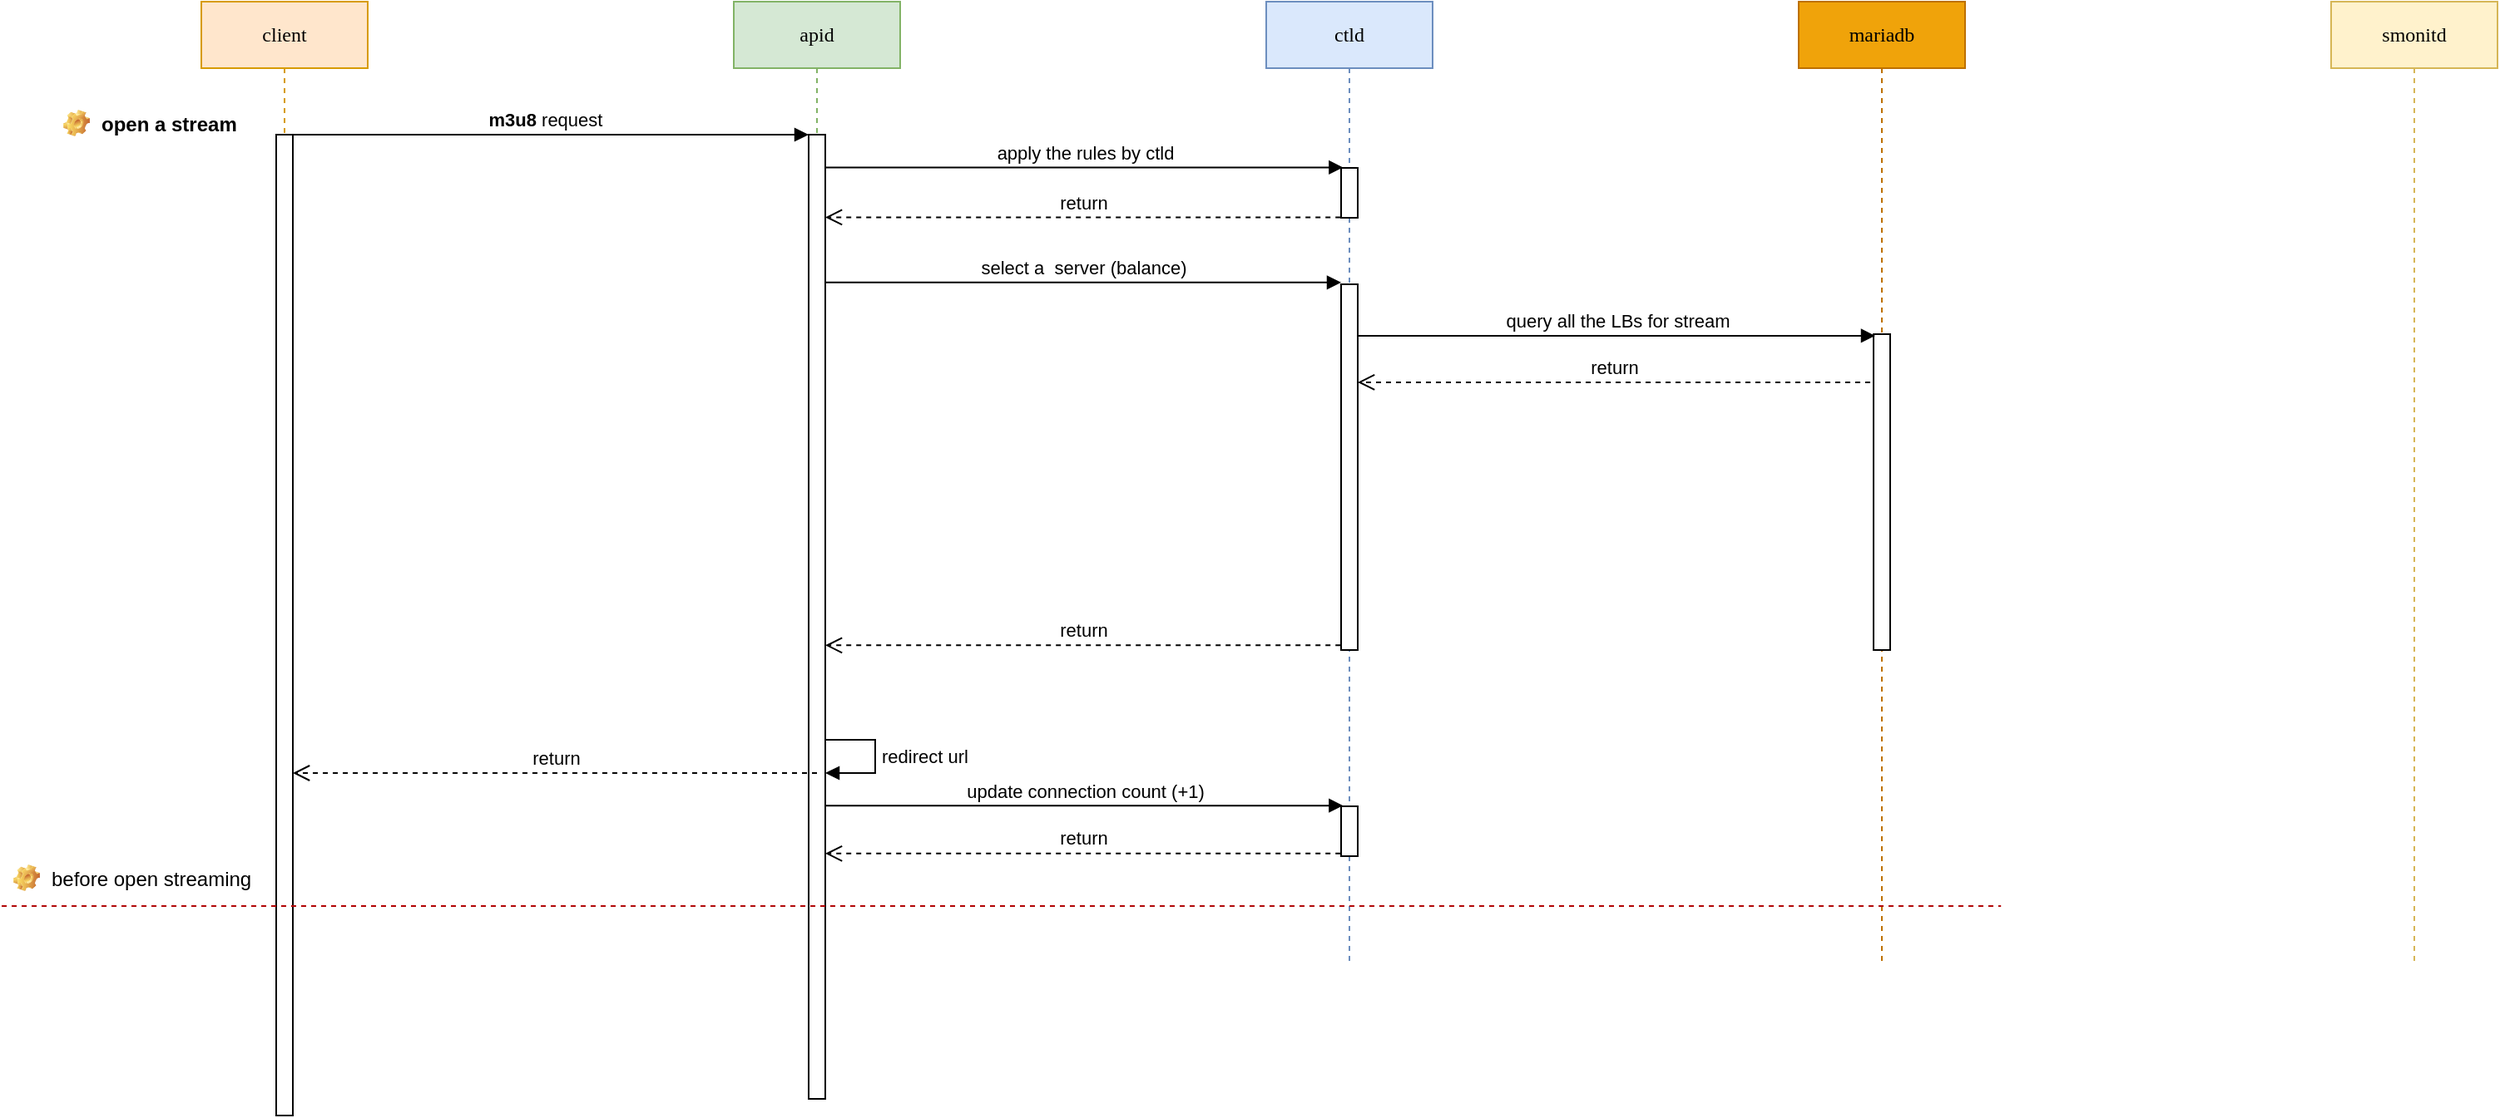 <mxfile version="20.8.5" type="github">
  <diagram name="apid-hls" id="13e1069c-82ec-6db2-03f1-153e76fe0fe0">
    <mxGraphModel dx="2534" dy="840" grid="1" gridSize="10" guides="1" tooltips="1" connect="1" arrows="1" fold="1" page="1" pageScale="1" pageWidth="1100" pageHeight="850" background="none" math="0" shadow="0">
      <root>
        <mxCell id="0" />
        <mxCell id="1" parent="0" />
        <mxCell id="7baba1c4bc27f4b0-2" value="apid" style="shape=umlLifeline;perimeter=lifelinePerimeter;whiteSpace=wrap;html=1;container=1;collapsible=0;recursiveResize=0;outlineConnect=0;rounded=0;shadow=0;comic=0;labelBackgroundColor=none;strokeWidth=1;fontFamily=Verdana;fontSize=12;align=center;fillColor=#d5e8d4;strokeColor=#82b366;" parent="1" vertex="1">
          <mxGeometry x="400" y="80" width="100" height="660" as="geometry" />
        </mxCell>
        <mxCell id="UFAurpjtppyZMZ4vWk6g-6" value="" style="html=1;points=[];perimeter=orthogonalPerimeter;rounded=0;shadow=0;glass=0;sketch=0;strokeColor=default;" parent="7baba1c4bc27f4b0-2" vertex="1">
          <mxGeometry x="45" y="80" width="10" height="580" as="geometry" />
        </mxCell>
        <mxCell id="UFAurpjtppyZMZ4vWk6g-18" value="redirect url" style="edgeStyle=orthogonalEdgeStyle;html=1;align=left;spacingLeft=2;endArrow=block;rounded=0;" parent="7baba1c4bc27f4b0-2" edge="1">
          <mxGeometry relative="1" as="geometry">
            <mxPoint x="55" y="444" as="sourcePoint" />
            <Array as="points">
              <mxPoint x="85" y="444" />
              <mxPoint x="85" y="464" />
            </Array>
            <mxPoint x="55" y="464" as="targetPoint" />
          </mxGeometry>
        </mxCell>
        <mxCell id="7baba1c4bc27f4b0-3" value="ctld" style="shape=umlLifeline;perimeter=lifelinePerimeter;whiteSpace=wrap;html=1;container=1;collapsible=0;recursiveResize=0;outlineConnect=0;rounded=0;shadow=0;comic=0;labelBackgroundColor=none;strokeWidth=1;fontFamily=Verdana;fontSize=12;align=center;fillColor=#dae8fc;strokeColor=#6c8ebf;" parent="1" vertex="1">
          <mxGeometry x="720" y="80" width="100" height="580" as="geometry" />
        </mxCell>
        <mxCell id="UFAurpjtppyZMZ4vWk6g-10" value="" style="html=1;points=[];perimeter=orthogonalPerimeter;rounded=0;shadow=0;glass=0;sketch=0;strokeColor=default;" parent="7baba1c4bc27f4b0-3" vertex="1">
          <mxGeometry x="45" y="100" width="10" height="30" as="geometry" />
        </mxCell>
        <mxCell id="UFAurpjtppyZMZ4vWk6g-14" value="" style="html=1;points=[];perimeter=orthogonalPerimeter;rounded=0;shadow=0;glass=0;sketch=0;strokeColor=default;" parent="7baba1c4bc27f4b0-3" vertex="1">
          <mxGeometry x="45" y="170" width="10" height="220" as="geometry" />
        </mxCell>
        <mxCell id="UFAurpjtppyZMZ4vWk6g-22" value="" style="html=1;points=[];perimeter=orthogonalPerimeter;rounded=0;shadow=0;glass=0;sketch=0;strokeColor=default;" parent="7baba1c4bc27f4b0-3" vertex="1">
          <mxGeometry x="45" y="484" width="10" height="30" as="geometry" />
        </mxCell>
        <mxCell id="7baba1c4bc27f4b0-8" value="client" style="shape=umlLifeline;perimeter=lifelinePerimeter;whiteSpace=wrap;html=1;container=1;collapsible=0;recursiveResize=0;outlineConnect=0;rounded=0;shadow=0;comic=0;labelBackgroundColor=none;strokeWidth=1;fontFamily=Verdana;fontSize=12;align=center;fillColor=#ffe6cc;strokeColor=#d79b00;" parent="1" vertex="1">
          <mxGeometry x="80" y="80" width="100" height="670" as="geometry" />
        </mxCell>
        <mxCell id="UFAurpjtppyZMZ4vWk6g-9" value="" style="html=1;points=[];perimeter=orthogonalPerimeter;rounded=0;shadow=0;glass=0;sketch=0;strokeColor=default;" parent="7baba1c4bc27f4b0-8" vertex="1">
          <mxGeometry x="45" y="80" width="10" height="590" as="geometry" />
        </mxCell>
        <mxCell id="UFAurpjtppyZMZ4vWk6g-1" value="mariadb" style="shape=umlLifeline;perimeter=lifelinePerimeter;whiteSpace=wrap;html=1;container=1;collapsible=0;recursiveResize=0;outlineConnect=0;rounded=0;shadow=0;comic=0;labelBackgroundColor=none;strokeWidth=1;fontFamily=Verdana;fontSize=12;align=center;fillColor=#f0a30a;strokeColor=#BD7000;glass=0;fontColor=#000000;" parent="1" vertex="1">
          <mxGeometry x="1040" y="80" width="100" height="580" as="geometry" />
        </mxCell>
        <mxCell id="Thj6wxJjOtLek-U9q6IT-2" value="" style="html=1;points=[];perimeter=orthogonalPerimeter;rounded=0;shadow=0;glass=0;sketch=0;strokeColor=default;" vertex="1" parent="UFAurpjtppyZMZ4vWk6g-1">
          <mxGeometry x="45" y="200" width="10" height="190" as="geometry" />
        </mxCell>
        <mxCell id="UFAurpjtppyZMZ4vWk6g-7" value="&lt;b&gt;m3u8 &lt;/b&gt;request&amp;nbsp;" style="html=1;verticalAlign=bottom;endArrow=block;entryX=0;entryY=0;rounded=0;" parent="1" source="7baba1c4bc27f4b0-8" target="UFAurpjtppyZMZ4vWk6g-6" edge="1">
          <mxGeometry x="0.002" relative="1" as="geometry">
            <mxPoint x="375" y="200" as="sourcePoint" />
            <mxPoint as="offset" />
          </mxGeometry>
        </mxCell>
        <mxCell id="UFAurpjtppyZMZ4vWk6g-8" value="return" style="html=1;verticalAlign=bottom;endArrow=open;dashed=1;endSize=8;rounded=0;" parent="1" edge="1">
          <mxGeometry relative="1" as="geometry">
            <mxPoint x="135" y="544" as="targetPoint" />
            <mxPoint x="450" y="544" as="sourcePoint" />
          </mxGeometry>
        </mxCell>
        <mxCell id="UFAurpjtppyZMZ4vWk6g-11" value="apply the rules by ctld" style="html=1;verticalAlign=bottom;endArrow=block;rounded=0;entryX=0.12;entryY=-0.01;entryDx=0;entryDy=0;entryPerimeter=0;" parent="1" source="UFAurpjtppyZMZ4vWk6g-6" target="UFAurpjtppyZMZ4vWk6g-10" edge="1">
          <mxGeometry x="0.003" relative="1" as="geometry">
            <mxPoint x="139.7" y="170" as="sourcePoint" />
            <mxPoint x="760" y="175" as="targetPoint" />
            <Array as="points" />
            <mxPoint as="offset" />
          </mxGeometry>
        </mxCell>
        <mxCell id="UFAurpjtppyZMZ4vWk6g-13" value="return" style="html=1;verticalAlign=bottom;endArrow=open;dashed=1;endSize=8;rounded=0;exitX=-0.04;exitY=0.99;exitDx=0;exitDy=0;exitPerimeter=0;" parent="1" source="UFAurpjtppyZMZ4vWk6g-10" target="UFAurpjtppyZMZ4vWk6g-6" edge="1">
          <mxGeometry relative="1" as="geometry">
            <mxPoint x="460" y="220" as="targetPoint" />
            <mxPoint x="640" y="310" as="sourcePoint" />
          </mxGeometry>
        </mxCell>
        <mxCell id="UFAurpjtppyZMZ4vWk6g-15" value="select a&amp;nbsp; server (balance)" style="html=1;verticalAlign=bottom;endArrow=block;rounded=0;entryX=0;entryY=-0.005;entryDx=0;entryDy=0;entryPerimeter=0;" parent="1" source="UFAurpjtppyZMZ4vWk6g-6" target="UFAurpjtppyZMZ4vWk6g-14" edge="1">
          <mxGeometry relative="1" as="geometry">
            <mxPoint x="460" y="240.0" as="sourcePoint" />
            <mxPoint x="771.2" y="240.0" as="targetPoint" />
            <Array as="points" />
            <mxPoint as="offset" />
          </mxGeometry>
        </mxCell>
        <mxCell id="UFAurpjtppyZMZ4vWk6g-16" value="return" style="html=1;verticalAlign=bottom;endArrow=open;dashed=1;endSize=8;rounded=0;exitX=-0.04;exitY=0.987;exitDx=0;exitDy=0;exitPerimeter=0;" parent="1" source="UFAurpjtppyZMZ4vWk6g-14" target="UFAurpjtppyZMZ4vWk6g-6" edge="1">
          <mxGeometry relative="1" as="geometry">
            <mxPoint x="460" y="280" as="targetPoint" />
            <mxPoint x="774.6" y="219.7" as="sourcePoint" />
          </mxGeometry>
        </mxCell>
        <mxCell id="UFAurpjtppyZMZ4vWk6g-19" value="" style="endArrow=none;html=1;rounded=0;dashed=1;fillColor=#e51400;strokeColor=#B20000;" parent="1" edge="1">
          <mxGeometry width="50" height="50" relative="1" as="geometry">
            <mxPoint x="-40" y="624" as="sourcePoint" />
            <mxPoint x="1161.6" y="624" as="targetPoint" />
          </mxGeometry>
        </mxCell>
        <mxCell id="UFAurpjtppyZMZ4vWk6g-21" value="before open streaming" style="label;fontStyle=0;strokeColor=none;fillColor=none;align=left;verticalAlign=top;overflow=hidden;spacingLeft=28;spacingRight=4;rotatable=0;points=[[0,0.5],[1,0.5]];portConstraint=eastwest;imageWidth=16;imageHeight=16;image=img/clipart/Gear_128x128.png;rounded=0;shadow=0;glass=0;sketch=0;" parent="1" vertex="1">
          <mxGeometry x="-40" y="594" width="160" height="26" as="geometry" />
        </mxCell>
        <mxCell id="UFAurpjtppyZMZ4vWk6g-23" value="update connection count (+1)" style="html=1;verticalAlign=bottom;endArrow=block;rounded=0;entryX=0.12;entryY=-0.013;entryDx=0;entryDy=0;entryPerimeter=0;" parent="1" target="UFAurpjtppyZMZ4vWk6g-22" edge="1">
          <mxGeometry relative="1" as="geometry">
            <mxPoint x="455" y="563.61" as="sourcePoint" />
            <mxPoint x="770" y="564" as="targetPoint" />
            <Array as="points" />
          </mxGeometry>
        </mxCell>
        <mxCell id="UFAurpjtppyZMZ4vWk6g-24" value="return" style="html=1;verticalAlign=bottom;endArrow=open;dashed=1;endSize=8;rounded=0;exitX=-0.04;exitY=0.947;exitDx=0;exitDy=0;exitPerimeter=0;" parent="1" source="UFAurpjtppyZMZ4vWk6g-22" edge="1">
          <mxGeometry relative="1" as="geometry">
            <mxPoint x="455" y="592.41" as="targetPoint" />
            <mxPoint x="774.6" y="513.61" as="sourcePoint" />
          </mxGeometry>
        </mxCell>
        <mxCell id="UFAurpjtppyZMZ4vWk6g-28" value="open a stream" style="label;fontStyle=1;strokeColor=none;fillColor=none;align=left;verticalAlign=top;overflow=hidden;spacingLeft=28;spacingRight=4;rotatable=0;points=[[0,0.5],[1,0.5]];portConstraint=eastwest;imageWidth=16;imageHeight=16;image=img/clipart/Gear_128x128.png;rounded=0;shadow=0;glass=0;sketch=0;" parent="1" vertex="1">
          <mxGeometry x="-10" y="140" width="120" height="26" as="geometry" />
        </mxCell>
        <mxCell id="Thj6wxJjOtLek-U9q6IT-1" value="smonitd" style="shape=umlLifeline;perimeter=lifelinePerimeter;whiteSpace=wrap;html=1;container=1;collapsible=0;recursiveResize=0;outlineConnect=0;rounded=0;shadow=0;comic=0;labelBackgroundColor=none;strokeWidth=1;fontFamily=Verdana;fontSize=12;align=center;fillColor=#fff2cc;strokeColor=#d6b656;glass=0;" vertex="1" parent="1">
          <mxGeometry x="1360" y="80" width="100" height="580" as="geometry" />
        </mxCell>
        <mxCell id="Thj6wxJjOtLek-U9q6IT-3" value="query all the LBs for stream" style="html=1;verticalAlign=bottom;endArrow=block;rounded=0;entryX=0.1;entryY=0.005;entryDx=0;entryDy=0;entryPerimeter=0;" edge="1" parent="1" source="UFAurpjtppyZMZ4vWk6g-14" target="Thj6wxJjOtLek-U9q6IT-2">
          <mxGeometry relative="1" as="geometry">
            <mxPoint x="800" y="281" as="sourcePoint" />
            <mxPoint x="1080" y="290.0" as="targetPoint" />
            <Array as="points" />
          </mxGeometry>
        </mxCell>
        <mxCell id="Thj6wxJjOtLek-U9q6IT-4" value="return" style="html=1;verticalAlign=bottom;endArrow=open;dashed=1;endSize=8;rounded=0;exitX=-0.2;exitY=0.121;exitDx=0;exitDy=0;exitPerimeter=0;" edge="1" parent="1">
          <mxGeometry relative="1" as="geometry">
            <mxPoint x="775" y="308.99" as="targetPoint" />
            <mxPoint x="1083" y="308.99" as="sourcePoint" />
          </mxGeometry>
        </mxCell>
      </root>
    </mxGraphModel>
  </diagram>
</mxfile>
